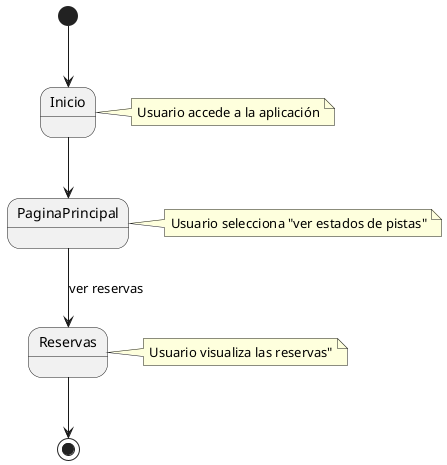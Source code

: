 @startuml
[*] --> Inicio
Inicio --> PaginaPrincipal

PaginaPrincipal --> Reservas : ver reservas
Reservas --> [*]


note right of Inicio
Usuario accede a la aplicación
end note
note right of PaginaPrincipal
Usuario selecciona "ver estados de pistas"
end note
note right of Reservas
Usuario visualiza las reservas"
end note
@enduml
